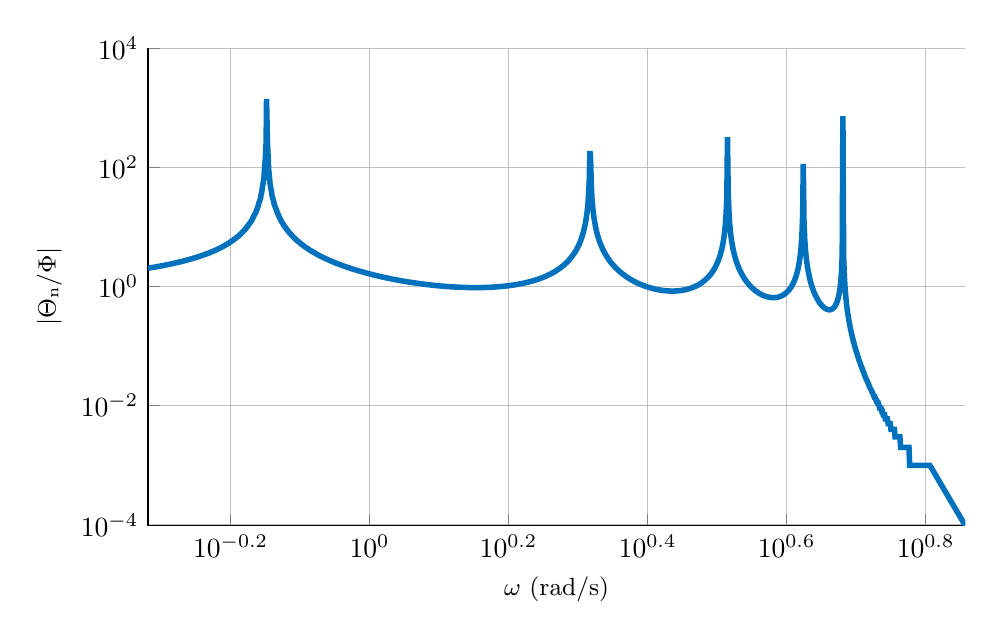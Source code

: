 % This file was created by matlab2tikz.
%
\definecolor{mycolor1}{rgb}{0.0,0.447,0.741}%
%
\begin{tikzpicture}

\begin{axis}[%
width=0.856\textwidth,
height=0.5\textwidth,
at={(0\textwidth,0\textwidth)},
scale only axis,
xmode=log,
xmin=0.48,
xmax=7.195,
xminorticks=true,
xlabel style={font=\color{white!15!black}},
xlabel={$\omega\text{ (rad/s)}$},
ymode=log,
ymin=9.754e-05,
ymax=10000,
yminorticks=true,
ylabel style={font=\color{white!15!black}},
ylabel={$\text{$|$}\Theta{}_\text{n}\text{/}\Phi\text{$|$}$},
axis background/.style={fill=white},
axis x line*=bottom,
axis y line*=left,
xmajorgrids,
xminorgrids,
ymajorgrids,
yminorgrids,
ylabel style={font=\small},
xlabel style={font=\small}
]
\addplot [color=mycolor1, line width=2.0pt, forget plot]
  table[row sep=crcr]{%
0.48	2.028\\
0.481	2.037\\
0.482	2.045\\
0.483	2.054\\
0.484	2.064\\
0.485	2.073\\
0.486	2.082\\
0.488	2.092\\
0.489	2.101\\
0.49	2.111\\
0.491	2.121\\
0.492	2.131\\
0.493	2.141\\
0.494	2.151\\
0.495	2.162\\
0.497	2.172\\
0.498	2.183\\
0.499	2.194\\
0.5	2.205\\
0.501	2.216\\
0.502	2.227\\
0.504	2.239\\
0.505	2.25\\
0.506	2.262\\
0.507	2.274\\
0.508	2.286\\
0.509	2.298\\
0.511	2.311\\
0.512	2.323\\
0.513	2.336\\
0.514	2.349\\
0.515	2.362\\
0.516	2.376\\
0.518	2.389\\
0.519	2.403\\
0.52	2.417\\
0.521	2.431\\
0.522	2.446\\
0.524	2.46\\
0.525	2.475\\
0.526	2.491\\
0.527	2.506\\
0.528	2.522\\
0.53	2.537\\
0.531	2.554\\
0.532	2.57\\
0.533	2.587\\
0.535	2.604\\
0.536	2.621\\
0.537	2.638\\
0.538	2.656\\
0.54	2.674\\
0.541	2.693\\
0.542	2.712\\
0.543	2.731\\
0.545	2.75\\
0.546	2.77\\
0.547	2.79\\
0.548	2.811\\
0.55	2.831\\
0.551	2.853\\
0.552	2.874\\
0.553	2.896\\
0.555	2.919\\
0.556	2.942\\
0.557	2.965\\
0.558	2.989\\
0.56	3.013\\
0.561	3.038\\
0.562	3.063\\
0.564	3.089\\
0.565	3.116\\
0.566	3.142\\
0.568	3.17\\
0.569	3.198\\
0.57	3.226\\
0.571	3.256\\
0.573	3.285\\
0.574	3.316\\
0.575	3.347\\
0.577	3.379\\
0.578	3.411\\
0.579	3.445\\
0.581	3.479\\
0.582	3.514\\
0.583	3.55\\
0.585	3.586\\
0.586	3.624\\
0.588	3.662\\
0.589	3.701\\
0.59	3.742\\
0.592	3.783\\
0.593	3.825\\
0.594	3.869\\
0.596	3.913\\
0.597	3.959\\
0.598	4.006\\
0.6	4.055\\
0.601	4.104\\
0.603	4.155\\
0.604	4.208\\
0.605	4.262\\
0.607	4.318\\
0.608	4.375\\
0.61	4.434\\
0.611	4.495\\
0.612	4.557\\
0.614	4.622\\
0.615	4.689\\
0.617	4.758\\
0.618	4.829\\
0.619	4.903\\
0.621	4.979\\
0.622	5.058\\
0.624	5.139\\
0.625	5.224\\
0.627	5.311\\
0.628	5.402\\
0.63	5.496\\
0.631	5.594\\
0.632	5.696\\
0.634	5.802\\
0.635	5.912\\
0.637	6.027\\
0.638	6.147\\
0.64	6.272\\
0.641	6.403\\
0.643	6.539\\
0.644	6.682\\
0.646	6.832\\
0.647	6.989\\
0.649	7.154\\
0.65	7.327\\
0.652	7.51\\
0.653	7.703\\
0.655	7.906\\
0.656	8.121\\
0.658	8.348\\
0.659	8.59\\
0.661	8.846\\
0.662	9.119\\
0.664	9.411\\
0.665	9.722\\
0.667	10.056\\
0.668	10.414\\
0.67	10.801\\
0.671	11.218\\
0.673	11.669\\
0.675	12.161\\
0.676	12.696\\
0.678	13.283\\
0.679	13.929\\
0.681	14.642\\
0.682	15.435\\
0.684	16.321\\
0.686	17.317\\
0.687	18.447\\
0.689	19.737\\
0.69	21.226\\
0.692	22.963\\
0.693	25.015\\
0.695	27.476\\
0.697	30.484\\
0.698	34.241\\
0.7	39.067\\
0.701	45.496\\
0.703	54.483\\
0.705	67.931\\
0.706	90.25\\
0.708	134.47\\
0.71	262.781\\
0.711	1400.347\\
0.713	271.296\\
0.715	136.196\\
0.716	90.656\\
0.718	67.871\\
0.719	54.206\\
0.721	45.101\\
0.723	38.6\\
0.724	33.727\\
0.726	29.939\\
0.728	26.909\\
0.729	24.43\\
0.731	22.366\\
0.733	20.619\\
0.735	19.122\\
0.736	17.825\\
0.738	16.691\\
0.74	15.69\\
0.741	14.8\\
0.743	14.005\\
0.745	13.289\\
0.746	12.641\\
0.748	12.052\\
0.75	11.515\\
0.752	11.022\\
0.753	10.569\\
0.755	10.151\\
0.757	9.764\\
0.759	9.405\\
0.76	9.07\\
0.762	8.758\\
0.764	8.466\\
0.766	8.192\\
0.767	7.935\\
0.769	7.694\\
0.771	7.466\\
0.773	7.25\\
0.774	7.047\\
0.776	6.854\\
0.778	6.671\\
0.78	6.497\\
0.782	6.332\\
0.783	6.175\\
0.785	6.025\\
0.787	5.882\\
0.789	5.745\\
0.791	5.615\\
0.793	5.489\\
0.794	5.37\\
0.796	5.255\\
0.798	5.144\\
0.8	5.039\\
0.802	4.937\\
0.804	4.839\\
0.805	4.745\\
0.807	4.654\\
0.809	4.566\\
0.811	4.482\\
0.813	4.4\\
0.815	4.321\\
0.817	4.245\\
0.818	4.172\\
0.82	4.101\\
0.822	4.032\\
0.824	3.965\\
0.826	3.901\\
0.828	3.838\\
0.83	3.777\\
0.832	3.718\\
0.834	3.661\\
0.836	3.606\\
0.838	3.552\\
0.839	3.499\\
0.841	3.448\\
0.843	3.399\\
0.845	3.351\\
0.847	3.304\\
0.849	3.258\\
0.851	3.214\\
0.853	3.17\\
0.855	3.128\\
0.857	3.087\\
0.859	3.047\\
0.861	3.008\\
0.863	2.97\\
0.865	2.932\\
0.867	2.896\\
0.869	2.861\\
0.871	2.826\\
0.873	2.792\\
0.875	2.759\\
0.877	2.727\\
0.879	2.695\\
0.881	2.664\\
0.883	2.634\\
0.885	2.604\\
0.887	2.575\\
0.889	2.547\\
0.891	2.519\\
0.893	2.492\\
0.895	2.466\\
0.897	2.439\\
0.9	2.414\\
0.902	2.389\\
0.904	2.364\\
0.906	2.34\\
0.908	2.317\\
0.91	2.294\\
0.912	2.271\\
0.914	2.249\\
0.916	2.227\\
0.918	2.206\\
0.92	2.185\\
0.923	2.164\\
0.925	2.144\\
0.927	2.124\\
0.929	2.105\\
0.931	2.086\\
0.933	2.067\\
0.935	2.049\\
0.938	2.031\\
0.94	2.013\\
0.942	1.995\\
0.944	1.978\\
0.946	1.961\\
0.948	1.945\\
0.951	1.928\\
0.953	1.912\\
0.955	1.897\\
0.957	1.881\\
0.959	1.866\\
0.962	1.851\\
0.964	1.836\\
0.966	1.822\\
0.968	1.807\\
0.971	1.793\\
0.973	1.78\\
0.975	1.766\\
0.977	1.753\\
0.98	1.739\\
0.982	1.727\\
0.984	1.714\\
0.986	1.701\\
0.989	1.689\\
0.991	1.677\\
0.993	1.665\\
0.995	1.653\\
0.998	1.641\\
1.0	1.63\\
1.002	1.619\\
1.005	1.607\\
1.007	1.597\\
1.009	1.586\\
1.012	1.575\\
1.014	1.565\\
1.016	1.554\\
1.019	1.544\\
1.021	1.534\\
1.023	1.524\\
1.026	1.515\\
1.028	1.505\\
1.03	1.496\\
1.033	1.486\\
1.035	1.477\\
1.038	1.468\\
1.04	1.459\\
1.042	1.45\\
1.045	1.442\\
1.047	1.433\\
1.05	1.425\\
1.052	1.416\\
1.054	1.408\\
1.057	1.4\\
1.059	1.392\\
1.062	1.384\\
1.064	1.377\\
1.067	1.369\\
1.069	1.361\\
1.072	1.354\\
1.074	1.347\\
1.076	1.339\\
1.079	1.332\\
1.081	1.325\\
1.084	1.318\\
1.086	1.312\\
1.089	1.305\\
1.091	1.298\\
1.094	1.292\\
1.097	1.285\\
1.099	1.279\\
1.102	1.272\\
1.104	1.266\\
1.107	1.26\\
1.109	1.254\\
1.112	1.248\\
1.114	1.242\\
1.117	1.236\\
1.119	1.231\\
1.122	1.225\\
1.125	1.22\\
1.127	1.214\\
1.13	1.209\\
1.132	1.203\\
1.135	1.198\\
1.138	1.193\\
1.14	1.188\\
1.143	1.183\\
1.146	1.178\\
1.148	1.173\\
1.151	1.168\\
1.153	1.163\\
1.156	1.159\\
1.159	1.154\\
1.161	1.149\\
1.164	1.145\\
1.167	1.14\\
1.17	1.136\\
1.172	1.132\\
1.175	1.128\\
1.178	1.123\\
1.18	1.119\\
1.183	1.115\\
1.186	1.111\\
1.189	1.107\\
1.191	1.103\\
1.194	1.1\\
1.197	1.096\\
1.2	1.092\\
1.202	1.088\\
1.205	1.085\\
1.208	1.081\\
1.211	1.078\\
1.213	1.074\\
1.216	1.071\\
1.219	1.068\\
1.222	1.064\\
1.225	1.061\\
1.227	1.058\\
1.23	1.055\\
1.233	1.052\\
1.236	1.049\\
1.239	1.046\\
1.242	1.043\\
1.245	1.04\\
1.247	1.037\\
1.25	1.035\\
1.253	1.032\\
1.256	1.029\\
1.259	1.027\\
1.262	1.024\\
1.265	1.022\\
1.268	1.019\\
1.271	1.017\\
1.274	1.015\\
1.276	1.012\\
1.279	1.01\\
1.282	1.008\\
1.285	1.006\\
1.288	1.004\\
1.291	1.002\\
1.294	1.0\\
1.297	0.998\\
1.3	0.996\\
1.303	0.994\\
1.306	0.992\\
1.309	0.99\\
1.312	0.989\\
1.315	0.987\\
1.318	0.985\\
1.321	0.984\\
1.324	0.982\\
1.327	0.981\\
1.33	0.979\\
1.334	0.978\\
1.337	0.977\\
1.34	0.975\\
1.343	0.974\\
1.346	0.973\\
1.349	0.972\\
1.352	0.971\\
1.355	0.97\\
1.358	0.969\\
1.361	0.968\\
1.365	0.967\\
1.368	0.966\\
1.371	0.965\\
1.374	0.964\\
1.377	0.964\\
1.38	0.963\\
1.384	0.962\\
1.387	0.962\\
1.39	0.961\\
1.393	0.961\\
1.396	0.96\\
1.4	0.96\\
1.403	0.96\\
1.406	0.96\\
1.409	0.959\\
1.413	0.959\\
1.416	0.959\\
1.419	0.959\\
1.422	0.959\\
1.426	0.959\\
1.429	0.959\\
1.432	0.959\\
1.436	0.96\\
1.439	0.96\\
1.442	0.96\\
1.445	0.961\\
1.449	0.961\\
1.452	0.962\\
1.455	0.962\\
1.459	0.963\\
1.462	0.963\\
1.466	0.964\\
1.469	0.965\\
1.472	0.966\\
1.476	0.967\\
1.479	0.968\\
1.483	0.969\\
1.486	0.97\\
1.489	0.971\\
1.493	0.972\\
1.496	0.974\\
1.5	0.975\\
1.503	0.977\\
1.507	0.978\\
1.51	0.98\\
1.514	0.982\\
1.517	0.983\\
1.521	0.985\\
1.524	0.987\\
1.528	0.989\\
1.531	0.991\\
1.535	0.993\\
1.538	0.995\\
1.542	0.998\\
1.545	1.0\\
1.549	1.003\\
1.552	1.005\\
1.556	1.008\\
1.56	1.011\\
1.563	1.013\\
1.567	1.016\\
1.57	1.019\\
1.574	1.023\\
1.578	1.026\\
1.581	1.029\\
1.585	1.033\\
1.589	1.036\\
1.592	1.04\\
1.596	1.044\\
1.6	1.048\\
1.603	1.052\\
1.607	1.056\\
1.611	1.06\\
1.614	1.064\\
1.618	1.069\\
1.622	1.073\\
1.626	1.078\\
1.629	1.083\\
1.633	1.088\\
1.637	1.093\\
1.641	1.099\\
1.644	1.104\\
1.648	1.11\\
1.652	1.116\\
1.656	1.122\\
1.66	1.128\\
1.663	1.134\\
1.667	1.141\\
1.671	1.148\\
1.675	1.155\\
1.679	1.162\\
1.683	1.169\\
1.687	1.177\\
1.69	1.184\\
1.694	1.192\\
1.698	1.201\\
1.702	1.209\\
1.706	1.218\\
1.71	1.227\\
1.714	1.236\\
1.718	1.246\\
1.722	1.255\\
1.726	1.266\\
1.73	1.276\\
1.734	1.287\\
1.738	1.298\\
1.742	1.309\\
1.746	1.321\\
1.75	1.333\\
1.754	1.346\\
1.758	1.359\\
1.762	1.372\\
1.766	1.386\\
1.77	1.4\\
1.774	1.415\\
1.778	1.43\\
1.782	1.446\\
1.787	1.462\\
1.791	1.479\\
1.795	1.497\\
1.799	1.515\\
1.803	1.533\\
1.807	1.553\\
1.811	1.573\\
1.816	1.594\\
1.82	1.615\\
1.824	1.638\\
1.828	1.661\\
1.832	1.686\\
1.837	1.711\\
1.841	1.737\\
1.845	1.765\\
1.849	1.793\\
1.854	1.823\\
1.858	1.854\\
1.862	1.887\\
1.866	1.921\\
1.871	1.957\\
1.875	1.994\\
1.879	2.033\\
1.884	2.074\\
1.888	2.117\\
1.892	2.162\\
1.897	2.21\\
1.901	2.26\\
1.906	2.313\\
1.91	2.369\\
1.914	2.428\\
1.919	2.491\\
1.923	2.558\\
1.928	2.629\\
1.932	2.705\\
1.936	2.785\\
1.941	2.871\\
1.945	2.964\\
1.95	3.063\\
1.954	3.17\\
1.959	3.286\\
1.963	3.411\\
1.968	3.547\\
1.972	3.695\\
1.977	3.857\\
1.982	4.036\\
1.986	4.232\\
1.991	4.451\\
1.995	4.695\\
2.0	4.968\\
2.005	5.278\\
2.009	5.63\\
2.014	6.036\\
2.018	6.507\\
2.023	7.061\\
2.028	7.721\\
2.032	8.523\\
2.037	9.515\\
2.042	10.776\\
2.047	12.431\\
2.051	14.698\\
2.056	17.995\\
2.061	23.226\\
2.065	32.796\\
2.07	55.906\\
2.075	187.914\\
2.08	130.652\\
2.085	49.126\\
2.089	30.163\\
2.094	21.738\\
2.099	16.978\\
2.104	13.921\\
2.109	11.791\\
2.114	10.222\\
2.118	9.019\\
2.123	8.067\\
2.128	7.295\\
2.133	6.656\\
2.138	6.119\\
2.143	5.662\\
2.148	5.267\\
2.153	4.923\\
2.158	4.621\\
2.163	4.354\\
2.168	4.115\\
2.173	3.901\\
2.178	3.708\\
2.183	3.533\\
2.188	3.374\\
2.193	3.228\\
2.198	3.094\\
2.203	2.971\\
2.208	2.857\\
2.213	2.752\\
2.218	2.654\\
2.223	2.563\\
2.228	2.478\\
2.234	2.399\\
2.239	2.325\\
2.244	2.255\\
2.249	2.189\\
2.254	2.127\\
2.259	2.069\\
2.265	2.013\\
2.27	1.961\\
2.275	1.912\\
2.28	1.865\\
2.286	1.82\\
2.291	1.778\\
2.296	1.738\\
2.302	1.699\\
2.307	1.663\\
2.312	1.628\\
2.317	1.594\\
2.323	1.562\\
2.328	1.532\\
2.334	1.503\\
2.339	1.475\\
2.344	1.448\\
2.35	1.422\\
2.355	1.398\\
2.361	1.374\\
2.366	1.351\\
2.371	1.329\\
2.377	1.308\\
2.382	1.288\\
2.388	1.269\\
2.393	1.25\\
2.399	1.232\\
2.404	1.215\\
2.41	1.198\\
2.416	1.182\\
2.421	1.166\\
2.427	1.151\\
2.432	1.137\\
2.438	1.123\\
2.443	1.11\\
2.449	1.097\\
2.455	1.084\\
2.46	1.072\\
2.466	1.061\\
2.472	1.049\\
2.477	1.038\\
2.483	1.028\\
2.489	1.018\\
2.495	1.008\\
2.5	0.999\\
2.506	0.99\\
2.512	0.981\\
2.518	0.973\\
2.524	0.965\\
2.529	0.957\\
2.535	0.95\\
2.541	0.943\\
2.547	0.936\\
2.553	0.929\\
2.559	0.923\\
2.565	0.917\\
2.57	0.911\\
2.576	0.905\\
2.582	0.9\\
2.588	0.895\\
2.594	0.89\\
2.6	0.885\\
2.606	0.881\\
2.612	0.877\\
2.618	0.873\\
2.624	0.869\\
2.63	0.866\\
2.636	0.862\\
2.642	0.859\\
2.649	0.857\\
2.655	0.854\\
2.661	0.852\\
2.667	0.849\\
2.673	0.848\\
2.679	0.846\\
2.685	0.844\\
2.692	0.843\\
2.698	0.842\\
2.704	0.841\\
2.71	0.84\\
2.717	0.84\\
2.723	0.84\\
2.729	0.84\\
2.735	0.84\\
2.742	0.84\\
2.748	0.841\\
2.754	0.842\\
2.761	0.843\\
2.767	0.845\\
2.773	0.846\\
2.78	0.848\\
2.786	0.85\\
2.793	0.853\\
2.799	0.856\\
2.806	0.859\\
2.812	0.862\\
2.818	0.866\\
2.825	0.87\\
2.831	0.874\\
2.838	0.878\\
2.845	0.883\\
2.851	0.889\\
2.858	0.894\\
2.864	0.9\\
2.871	0.907\\
2.877	0.914\\
2.884	0.921\\
2.891	0.929\\
2.897	0.937\\
2.904	0.946\\
2.911	0.955\\
2.918	0.965\\
2.924	0.975\\
2.931	0.986\\
2.938	0.998\\
2.945	1.01\\
2.951	1.023\\
2.958	1.037\\
2.965	1.052\\
2.972	1.068\\
2.979	1.084\\
2.985	1.102\\
2.992	1.121\\
2.999	1.141\\
3.006	1.162\\
3.013	1.184\\
3.02	1.208\\
3.027	1.234\\
3.034	1.262\\
3.041	1.291\\
3.048	1.322\\
3.055	1.356\\
3.062	1.393\\
3.069	1.432\\
3.076	1.474\\
3.083	1.52\\
3.09	1.569\\
3.098	1.623\\
3.105	1.682\\
3.112	1.747\\
3.119	1.818\\
3.126	1.897\\
3.133	1.983\\
3.141	2.08\\
3.148	2.189\\
3.155	2.311\\
3.162	2.45\\
3.17	2.609\\
3.177	2.793\\
3.184	3.008\\
3.192	3.261\\
3.199	3.566\\
3.206	3.938\\
3.214	4.403\\
3.221	4.999\\
3.229	5.792\\
3.236	6.897\\
3.243	8.543\\
3.251	11.253\\
3.258	16.548\\
3.266	31.484\\
3.273	320.017\\
3.281	37.964\\
3.289	17.966\\
3.296	11.739\\
3.304	8.703\\
3.311	6.907\\
3.319	5.72\\
3.327	4.878\\
3.334	4.249\\
3.342	3.762\\
3.35	3.375\\
3.357	3.058\\
3.365	2.796\\
3.373	2.574\\
3.381	2.385\\
3.389	2.222\\
3.396	2.079\\
3.404	1.954\\
3.412	1.843\\
3.42	1.744\\
3.428	1.656\\
3.436	1.576\\
3.444	1.503\\
3.452	1.438\\
3.459	1.378\\
3.467	1.323\\
3.475	1.273\\
3.483	1.226\\
3.491	1.183\\
3.5	1.144\\
3.508	1.107\\
3.516	1.073\\
3.524	1.042\\
3.532	1.012\\
3.54	0.985\\
3.548	0.959\\
3.556	0.935\\
3.565	0.912\\
3.573	0.891\\
3.581	0.872\\
3.589	0.853\\
3.598	0.836\\
3.606	0.82\\
3.614	0.804\\
3.623	0.79\\
3.631	0.777\\
3.639	0.764\\
3.648	0.753\\
3.656	0.742\\
3.664	0.731\\
3.673	0.722\\
3.681	0.713\\
3.69	0.705\\
3.698	0.697\\
3.707	0.69\\
3.715	0.684\\
3.724	0.678\\
3.733	0.673\\
3.741	0.669\\
3.75	0.664\\
3.758	0.661\\
3.767	0.658\\
3.776	0.655\\
3.785	0.654\\
3.793	0.652\\
3.802	0.651\\
3.811	0.651\\
3.82	0.651\\
3.828	0.652\\
3.837	0.654\\
3.846	0.656\\
3.855	0.659\\
3.864	0.662\\
3.873	0.666\\
3.882	0.671\\
3.891	0.677\\
3.9	0.684\\
3.909	0.691\\
3.918	0.7\\
3.927	0.709\\
3.936	0.72\\
3.945	0.732\\
3.954	0.746\\
3.963	0.76\\
3.972	0.777\\
3.981	0.795\\
3.99	0.816\\
4.0	0.839\\
4.009	0.865\\
4.018	0.893\\
4.027	0.926\\
4.037	0.962\\
4.046	1.004\\
4.055	1.051\\
4.065	1.105\\
4.074	1.168\\
4.083	1.24\\
4.093	1.326\\
4.102	1.429\\
4.112	1.553\\
4.121	1.705\\
4.131	1.898\\
4.14	2.147\\
4.15	2.482\\
4.159	2.956\\
4.169	3.677\\
4.178	4.899\\
4.188	7.425\\
4.198	15.682\\
4.207	114.644\\
4.217	12.14\\
4.227	6.352\\
4.237	4.279\\
4.246	3.214\\
4.256	2.566\\
4.266	2.132\\
4.276	1.82\\
4.286	1.586\\
4.295	1.404\\
4.305	1.259\\
4.315	1.14\\
4.325	1.042\\
4.335	0.959\\
4.345	0.888\\
4.355	0.828\\
4.365	0.775\\
4.375	0.729\\
4.385	0.689\\
4.396	0.653\\
4.406	0.621\\
4.416	0.593\\
4.426	0.567\\
4.436	0.545\\
4.446	0.525\\
4.457	0.507\\
4.467	0.49\\
4.477	0.476\\
4.488	0.463\\
4.498	0.452\\
4.508	0.442\\
4.519	0.433\\
4.529	0.426\\
4.54	0.42\\
4.55	0.415\\
4.56	0.411\\
4.571	0.408\\
4.582	0.407\\
4.592	0.407\\
4.603	0.409\\
4.613	0.412\\
4.624	0.416\\
4.635	0.423\\
4.645	0.432\\
4.656	0.444\\
4.667	0.459\\
4.677	0.478\\
4.688	0.503\\
4.699	0.534\\
4.71	0.575\\
4.721	0.628\\
4.732	0.702\\
4.743	0.806\\
4.753	0.966\\
4.764	1.234\\
4.775	1.775\\
4.786	3.406\\
4.797	720.92\\
4.809	3.132\\
4.82	1.504\\
4.831	0.963\\
4.842	0.694\\
4.853	0.534\\
4.864	0.427\\
4.875	0.352\\
4.887	0.297\\
4.898	0.254\\
4.909	0.22\\
4.921	0.192\\
4.932	0.17\\
4.943	0.151\\
4.955	0.135\\
4.966	0.121\\
4.978	0.11\\
4.989	0.099\\
5.0	0.091\\
5.012	0.083\\
5.024	0.076\\
5.035	0.07\\
5.047	0.064\\
5.058	0.059\\
5.07	0.055\\
5.082	0.051\\
5.093	0.047\\
5.105	0.044\\
5.117	0.041\\
5.129	0.038\\
5.141	0.036\\
5.152	0.033\\
5.164	0.031\\
5.176	0.029\\
5.188	0.027\\
5.2	0.026\\
5.212	0.024\\
5.224	0.023\\
5.236	0.021\\
5.248	0.02\\
5.26	0.019\\
5.272	0.018\\
5.285	0.017\\
5.297	0.016\\
5.309	0.015\\
5.321	0.014\\
5.333	0.014\\
5.346	0.013\\
5.358	0.012\\
5.37	0.012\\
5.383	0.011\\
5.395	0.011\\
5.408	0.01\\
5.42	0.009\\
5.433	0.009\\
5.445	0.009\\
5.458	0.008\\
5.47	0.008\\
5.483	0.007\\
5.496	0.007\\
5.508	0.007\\
5.521	0.006\\
5.534	0.006\\
5.546	0.006\\
5.559	0.006\\
5.572	0.005\\
5.585	0.005\\
5.598	0.005\\
5.611	0.005\\
5.624	0.004\\
5.637	0.004\\
5.65	0.004\\
5.663	0.004\\
5.676	0.004\\
5.689	0.004\\
5.702	0.003\\
5.715	0.003\\
5.728	0.003\\
5.741	0.003\\
5.755	0.003\\
5.768	0.003\\
5.781	0.003\\
5.794	0.003\\
5.808	0.002\\
5.821	0.002\\
5.835	0.002\\
5.848	0.002\\
5.862	0.002\\
5.875	0.002\\
5.889	0.002\\
5.902	0.002\\
5.916	0.002\\
5.929	0.002\\
5.943	0.002\\
5.957	0.002\\
5.971	0.002\\
5.984	0.001\\
5.998	0.001\\
6.012	0.001\\
6.026	0.001\\
6.04	0.001\\
6.054	0.001\\
6.068	0.001\\
6.082	0.001\\
6.096	0.001\\
6.11	0.001\\
6.124	0.001\\
6.138	0.001\\
6.152	0.001\\
6.166	0.001\\
6.18	0.001\\
6.195	0.001\\
6.209	0.001\\
6.223	0.001\\
6.238	0.001\\
6.252	0.001\\
6.266	0.001\\
6.281	0.001\\
6.295	0.001\\
6.31	0.001\\
6.324	0.001\\
6.339	0.001\\
6.353	0.001\\
6.368	0.001\\
6.383	0.001\\
6.398	0.001\\
6.412	0.0\\
6.427	0.0\\
6.442	0.0\\
6.457	0.0\\
6.472	0.0\\
6.487	0.0\\
6.501	0.0\\
6.516	0.0\\
6.531	0.0\\
6.547	0.0\\
6.562	0.0\\
6.577	0.0\\
6.592	0.0\\
6.607	0.0\\
6.622	0.0\\
6.638	0.0\\
6.653	0.0\\
6.668	0.0\\
6.684	0.0\\
6.699	0.0\\
6.714	0.0\\
6.73	0.0\\
6.745	0.0\\
6.761	0.0\\
6.777	0.0\\
6.792	0.0\\
6.808	0.0\\
6.824	0.0\\
6.839	0.0\\
6.855	0.0\\
6.871	0.0\\
6.887	0.0\\
6.903	0.0\\
6.918	0.0\\
6.934	0.0\\
6.95	0.0\\
6.966	0.0\\
6.983	0.0\\
6.999	0.0\\
7.015	0.0\\
7.031	0.0\\
7.047	0.0\\
7.063	0.0\\
7.08	0.0\\
7.096	0.0\\
7.112	0.0\\
7.129	0.0\\
7.145	0.0\\
7.162	0.0\\
7.178	0.0\\
7.195	9.754e-05\\
};
\end{axis}
\end{tikzpicture}%